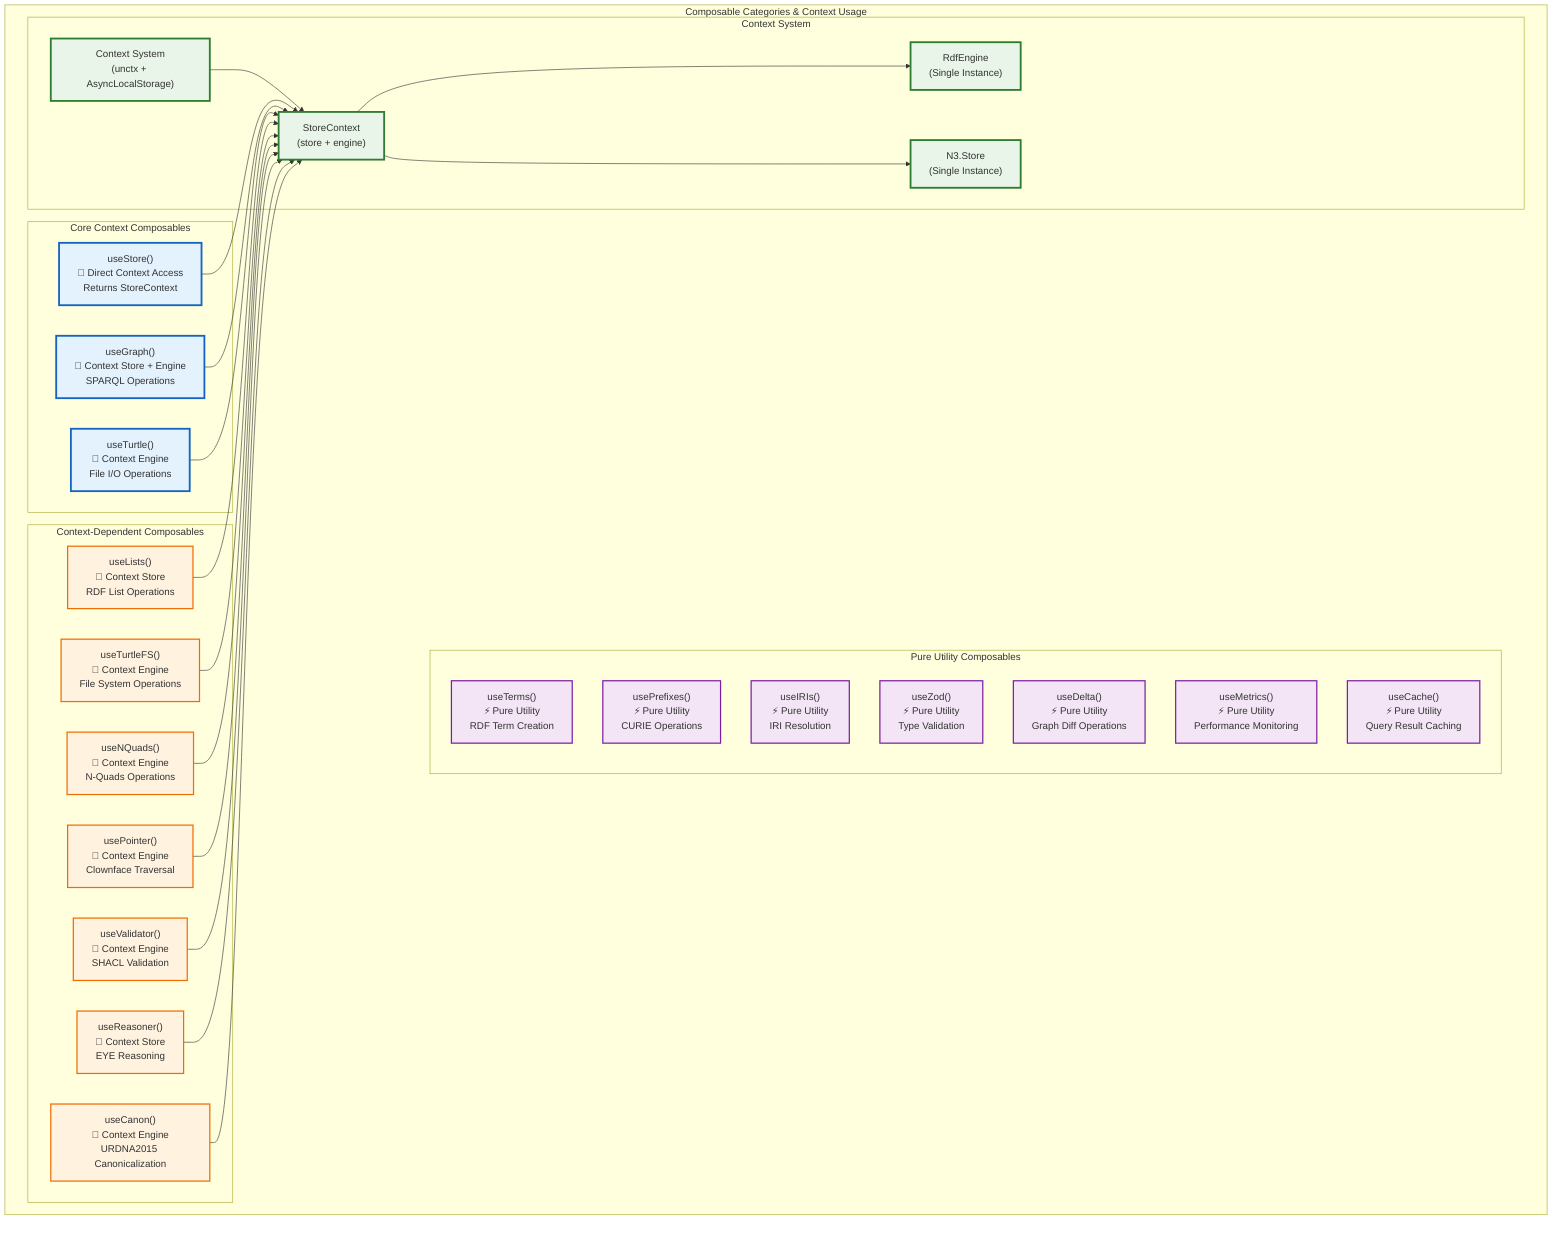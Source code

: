 graph TD
    subgraph "Composable Categories & Context Usage"
        subgraph "Core Context Composables"
            StoreCore["useStore()<br/>🔗 Direct Context Access<br/>Returns StoreContext"]
            GraphCore["useGraph()<br/>🔗 Context Store + Engine<br/>SPARQL Operations"]
            TurtleCore["useTurtle()<br/>🔗 Context Engine<br/>File I/O Operations"]
        end
        
        subgraph "Context-Dependent Composables"
            ListsDep["useLists()<br/>🔗 Context Store<br/>RDF List Operations"]
            TurtleFSDep["useTurtleFS()<br/>🔗 Context Engine<br/>File System Operations"]
            NQuadsDep["useNQuads()<br/>🔗 Context Engine<br/>N-Quads Operations"]
            PointerDep["usePointer()<br/>🔗 Context Engine<br/>Clownface Traversal"]
            ValidatorDep["useValidator()<br/>🔗 Context Engine<br/>SHACL Validation"]
            ReasonerDep["useReasoner()<br/>🔗 Context Store<br/>EYE Reasoning"]
            CanonDep["useCanon()<br/>🔗 Context Engine<br/>URDNA2015 Canonicalization"]
        end
        
        subgraph "Pure Utility Composables"
            TermsUtil["useTerms()<br/>⚡ Pure Utility<br/>RDF Term Creation"]
            PrefixesUtil["usePrefixes()<br/>⚡ Pure Utility<br/>CURIE Operations"]
            IRIsUtil["useIRIs()<br/>⚡ Pure Utility<br/>IRI Resolution"]
            ZodUtil["useZod()<br/>⚡ Pure Utility<br/>Type Validation"]
            DeltaUtil["useDelta()<br/>⚡ Pure Utility<br/>Graph Diff Operations"]
            MetricsUtil["useMetrics()<br/>⚡ Pure Utility<br/>Performance Monitoring"]
            CacheUtil["useCache()<br/>⚡ Pure Utility<br/>Query Result Caching"]
        end
        
        subgraph "Context System"
            Context["Context System<br/>(unctx + AsyncLocalStorage)"]
            StoreCtx["StoreContext<br/>(store + engine)"]
            Engine["RdfEngine<br/>(Single Instance)"]
            Store["N3.Store<br/>(Single Instance)"]
        end
    end
    
    Context --> StoreCtx
    StoreCtx --> Engine
    StoreCtx --> Store
    
    StoreCore --> StoreCtx
    GraphCore --> StoreCtx
    TurtleCore --> StoreCtx
    
    ListsDep --> StoreCtx
    TurtleFSDep --> StoreCtx
    NQuadsDep --> StoreCtx
    PointerDep --> StoreCtx
    ValidatorDep --> StoreCtx
    ReasonerDep --> StoreCtx
    CanonDep --> StoreCtx
    
    classDef core fill:#e3f2fd,stroke:#1565c0,stroke-width:3px
    classDef dependent fill:#fff3e0,stroke:#ef6c00,stroke-width:2px
    classDef utility fill:#f3e5f5,stroke:#7b1fa2,stroke-width:2px
    classDef context fill:#e8f5e8,stroke:#2e7d32,stroke-width:3px
    
    class StoreCore,GraphCore,TurtleCore core
    class ListsDep,TurtleFSDep,NQuadsDep,PointerDep,ValidatorDep,ReasonerDep,CanonDep dependent
    class TermsUtil,PrefixesUtil,IRIsUtil,ZodUtil,DeltaUtil,MetricsUtil,CacheUtil utility
    class Context,StoreCtx,Engine,Store context